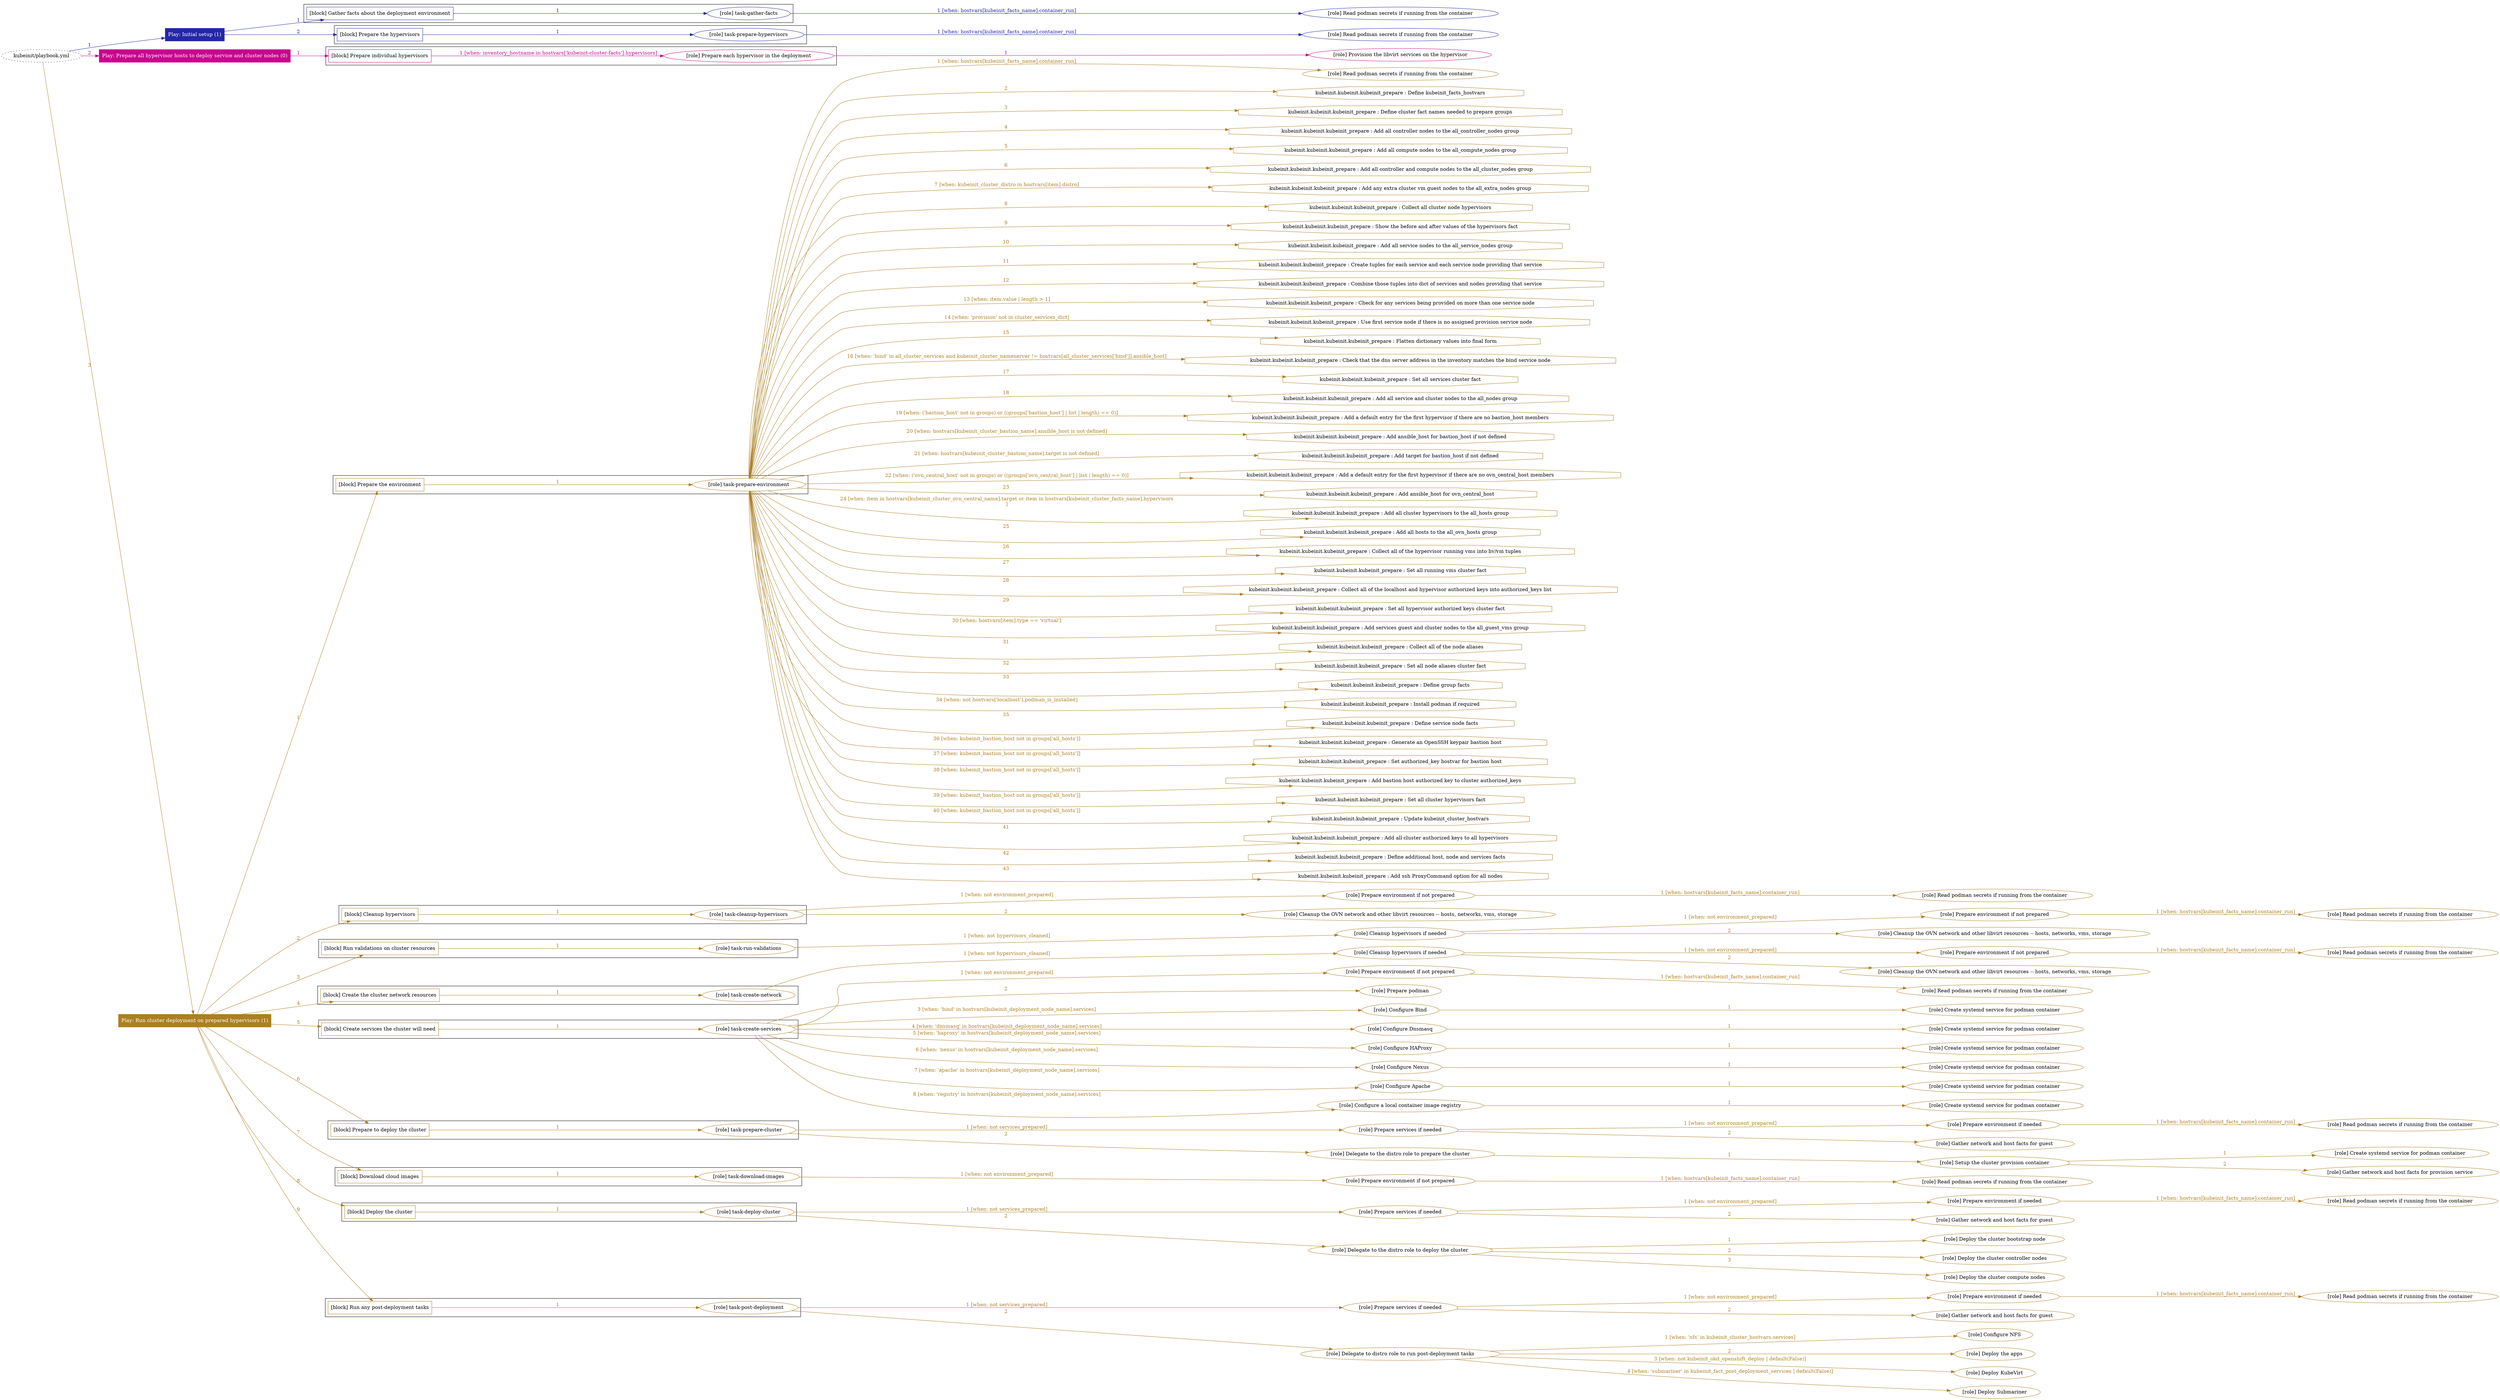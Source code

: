 digraph {
	graph [concentrate=true ordering=in rankdir=LR ratio=fill]
	edge [esep=5 sep=10]
	"kubeinit/playbook.yml" [id=root_node style=dotted]
	play_a789f0cf [label="Play: Initial setup (1)" color="#2427a8" fontcolor="#ffffff" id=play_a789f0cf shape=box style=filled tooltip=localhost]
	"kubeinit/playbook.yml" -> play_a789f0cf [label="1 " color="#2427a8" fontcolor="#2427a8" id=edge_31c4a090 labeltooltip="1 " tooltip="1 "]
	subgraph "Read podman secrets if running from the container" {
		role_a50d85f0 [label="[role] Read podman secrets if running from the container" color="#2427a8" id=role_a50d85f0 tooltip="Read podman secrets if running from the container"]
	}
	subgraph "task-gather-facts" {
		role_6983bcb2 [label="[role] task-gather-facts" color="#2427a8" id=role_6983bcb2 tooltip="task-gather-facts"]
		role_6983bcb2 -> role_a50d85f0 [label="1 [when: hostvars[kubeinit_facts_name].container_run]" color="#2427a8" fontcolor="#2427a8" id=edge_6875daca labeltooltip="1 [when: hostvars[kubeinit_facts_name].container_run]" tooltip="1 [when: hostvars[kubeinit_facts_name].container_run]"]
	}
	subgraph "Read podman secrets if running from the container" {
		role_8ab584bf [label="[role] Read podman secrets if running from the container" color="#2427a8" id=role_8ab584bf tooltip="Read podman secrets if running from the container"]
	}
	subgraph "task-prepare-hypervisors" {
		role_dac3a604 [label="[role] task-prepare-hypervisors" color="#2427a8" id=role_dac3a604 tooltip="task-prepare-hypervisors"]
		role_dac3a604 -> role_8ab584bf [label="1 [when: hostvars[kubeinit_facts_name].container_run]" color="#2427a8" fontcolor="#2427a8" id=edge_7e556f7b labeltooltip="1 [when: hostvars[kubeinit_facts_name].container_run]" tooltip="1 [when: hostvars[kubeinit_facts_name].container_run]"]
	}
	subgraph "Play: Initial setup (1)" {
		play_a789f0cf -> block_4103c20f [label=1 color="#2427a8" fontcolor="#2427a8" id=edge_c3a4602e labeltooltip=1 tooltip=1]
		subgraph cluster_block_4103c20f {
			block_4103c20f [label="[block] Gather facts about the deployment environment" color="#2427a8" id=block_4103c20f labeltooltip="Gather facts about the deployment environment" shape=box tooltip="Gather facts about the deployment environment"]
			block_4103c20f -> role_6983bcb2 [label="1 " color="#2427a8" fontcolor="#2427a8" id=edge_92c6303b labeltooltip="1 " tooltip="1 "]
		}
		play_a789f0cf -> block_57909134 [label=2 color="#2427a8" fontcolor="#2427a8" id=edge_590904ef labeltooltip=2 tooltip=2]
		subgraph cluster_block_57909134 {
			block_57909134 [label="[block] Prepare the hypervisors" color="#2427a8" id=block_57909134 labeltooltip="Prepare the hypervisors" shape=box tooltip="Prepare the hypervisors"]
			block_57909134 -> role_dac3a604 [label="1 " color="#2427a8" fontcolor="#2427a8" id=edge_07ed49af labeltooltip="1 " tooltip="1 "]
		}
	}
	play_eca557ca [label="Play: Prepare all hypervisor hosts to deploy service and cluster nodes (0)" color="#c8048d" fontcolor="#ffffff" id=play_eca557ca shape=box style=filled tooltip="Play: Prepare all hypervisor hosts to deploy service and cluster nodes (0)"]
	"kubeinit/playbook.yml" -> play_eca557ca [label="2 " color="#c8048d" fontcolor="#c8048d" id=edge_66f13c39 labeltooltip="2 " tooltip="2 "]
	subgraph "Provision the libvirt services on the hypervisor" {
		role_1ac06bd0 [label="[role] Provision the libvirt services on the hypervisor" color="#c8048d" id=role_1ac06bd0 tooltip="Provision the libvirt services on the hypervisor"]
	}
	subgraph "Prepare each hypervisor in the deployment" {
		role_37a8de9b [label="[role] Prepare each hypervisor in the deployment" color="#c8048d" id=role_37a8de9b tooltip="Prepare each hypervisor in the deployment"]
		role_37a8de9b -> role_1ac06bd0 [label="1 " color="#c8048d" fontcolor="#c8048d" id=edge_1cbe8932 labeltooltip="1 " tooltip="1 "]
	}
	subgraph "Play: Prepare all hypervisor hosts to deploy service and cluster nodes (0)" {
		play_eca557ca -> block_5d01a62b [label=1 color="#c8048d" fontcolor="#c8048d" id=edge_0519d780 labeltooltip=1 tooltip=1]
		subgraph cluster_block_5d01a62b {
			block_5d01a62b [label="[block] Prepare individual hypervisors" color="#c8048d" id=block_5d01a62b labeltooltip="Prepare individual hypervisors" shape=box tooltip="Prepare individual hypervisors"]
			block_5d01a62b -> role_37a8de9b [label="1 [when: inventory_hostname in hostvars['kubeinit-cluster-facts'].hypervisors]" color="#c8048d" fontcolor="#c8048d" id=edge_9d0cdcf4 labeltooltip="1 [when: inventory_hostname in hostvars['kubeinit-cluster-facts'].hypervisors]" tooltip="1 [when: inventory_hostname in hostvars['kubeinit-cluster-facts'].hypervisors]"]
		}
	}
	play_17085e4f [label="Play: Run cluster deployment on prepared hypervisors (1)" color="#ac7f20" fontcolor="#ffffff" id=play_17085e4f shape=box style=filled tooltip=localhost]
	"kubeinit/playbook.yml" -> play_17085e4f [label="3 " color="#ac7f20" fontcolor="#ac7f20" id=edge_ab3a4c8a labeltooltip="3 " tooltip="3 "]
	subgraph "Read podman secrets if running from the container" {
		role_6be4efef [label="[role] Read podman secrets if running from the container" color="#ac7f20" id=role_6be4efef tooltip="Read podman secrets if running from the container"]
	}
	subgraph "task-prepare-environment" {
		role_833e67c4 [label="[role] task-prepare-environment" color="#ac7f20" id=role_833e67c4 tooltip="task-prepare-environment"]
		role_833e67c4 -> role_6be4efef [label="1 [when: hostvars[kubeinit_facts_name].container_run]" color="#ac7f20" fontcolor="#ac7f20" id=edge_9b7048b4 labeltooltip="1 [when: hostvars[kubeinit_facts_name].container_run]" tooltip="1 [when: hostvars[kubeinit_facts_name].container_run]"]
		task_031f3bf5 [label="kubeinit.kubeinit.kubeinit_prepare : Define kubeinit_facts_hostvars" color="#ac7f20" id=task_031f3bf5 shape=octagon tooltip="kubeinit.kubeinit.kubeinit_prepare : Define kubeinit_facts_hostvars"]
		role_833e67c4 -> task_031f3bf5 [label="2 " color="#ac7f20" fontcolor="#ac7f20" id=edge_623d2799 labeltooltip="2 " tooltip="2 "]
		task_7e05b32d [label="kubeinit.kubeinit.kubeinit_prepare : Define cluster fact names needed to prepare groups" color="#ac7f20" id=task_7e05b32d shape=octagon tooltip="kubeinit.kubeinit.kubeinit_prepare : Define cluster fact names needed to prepare groups"]
		role_833e67c4 -> task_7e05b32d [label="3 " color="#ac7f20" fontcolor="#ac7f20" id=edge_fc3d44f8 labeltooltip="3 " tooltip="3 "]
		task_1f1b517c [label="kubeinit.kubeinit.kubeinit_prepare : Add all controller nodes to the all_controller_nodes group" color="#ac7f20" id=task_1f1b517c shape=octagon tooltip="kubeinit.kubeinit.kubeinit_prepare : Add all controller nodes to the all_controller_nodes group"]
		role_833e67c4 -> task_1f1b517c [label="4 " color="#ac7f20" fontcolor="#ac7f20" id=edge_2dde85b5 labeltooltip="4 " tooltip="4 "]
		task_1b240480 [label="kubeinit.kubeinit.kubeinit_prepare : Add all compute nodes to the all_compute_nodes group" color="#ac7f20" id=task_1b240480 shape=octagon tooltip="kubeinit.kubeinit.kubeinit_prepare : Add all compute nodes to the all_compute_nodes group"]
		role_833e67c4 -> task_1b240480 [label="5 " color="#ac7f20" fontcolor="#ac7f20" id=edge_a9dfe874 labeltooltip="5 " tooltip="5 "]
		task_bf152c0c [label="kubeinit.kubeinit.kubeinit_prepare : Add all controller and compute nodes to the all_cluster_nodes group" color="#ac7f20" id=task_bf152c0c shape=octagon tooltip="kubeinit.kubeinit.kubeinit_prepare : Add all controller and compute nodes to the all_cluster_nodes group"]
		role_833e67c4 -> task_bf152c0c [label="6 " color="#ac7f20" fontcolor="#ac7f20" id=edge_f443c606 labeltooltip="6 " tooltip="6 "]
		task_68609ebf [label="kubeinit.kubeinit.kubeinit_prepare : Add any extra cluster vm guest nodes to the all_extra_nodes group" color="#ac7f20" id=task_68609ebf shape=octagon tooltip="kubeinit.kubeinit.kubeinit_prepare : Add any extra cluster vm guest nodes to the all_extra_nodes group"]
		role_833e67c4 -> task_68609ebf [label="7 [when: kubeinit_cluster_distro in hostvars[item].distro]" color="#ac7f20" fontcolor="#ac7f20" id=edge_3aba7e6d labeltooltip="7 [when: kubeinit_cluster_distro in hostvars[item].distro]" tooltip="7 [when: kubeinit_cluster_distro in hostvars[item].distro]"]
		task_713e164d [label="kubeinit.kubeinit.kubeinit_prepare : Collect all cluster node hypervisors" color="#ac7f20" id=task_713e164d shape=octagon tooltip="kubeinit.kubeinit.kubeinit_prepare : Collect all cluster node hypervisors"]
		role_833e67c4 -> task_713e164d [label="8 " color="#ac7f20" fontcolor="#ac7f20" id=edge_c4999b76 labeltooltip="8 " tooltip="8 "]
		task_1ffee076 [label="kubeinit.kubeinit.kubeinit_prepare : Show the before and after values of the hypervisors fact" color="#ac7f20" id=task_1ffee076 shape=octagon tooltip="kubeinit.kubeinit.kubeinit_prepare : Show the before and after values of the hypervisors fact"]
		role_833e67c4 -> task_1ffee076 [label="9 " color="#ac7f20" fontcolor="#ac7f20" id=edge_563231b9 labeltooltip="9 " tooltip="9 "]
		task_8b9c424c [label="kubeinit.kubeinit.kubeinit_prepare : Add all service nodes to the all_service_nodes group" color="#ac7f20" id=task_8b9c424c shape=octagon tooltip="kubeinit.kubeinit.kubeinit_prepare : Add all service nodes to the all_service_nodes group"]
		role_833e67c4 -> task_8b9c424c [label="10 " color="#ac7f20" fontcolor="#ac7f20" id=edge_b44d8091 labeltooltip="10 " tooltip="10 "]
		task_4d405239 [label="kubeinit.kubeinit.kubeinit_prepare : Create tuples for each service and each service node providing that service" color="#ac7f20" id=task_4d405239 shape=octagon tooltip="kubeinit.kubeinit.kubeinit_prepare : Create tuples for each service and each service node providing that service"]
		role_833e67c4 -> task_4d405239 [label="11 " color="#ac7f20" fontcolor="#ac7f20" id=edge_352160e6 labeltooltip="11 " tooltip="11 "]
		task_98212805 [label="kubeinit.kubeinit.kubeinit_prepare : Combine those tuples into dict of services and nodes providing that service" color="#ac7f20" id=task_98212805 shape=octagon tooltip="kubeinit.kubeinit.kubeinit_prepare : Combine those tuples into dict of services and nodes providing that service"]
		role_833e67c4 -> task_98212805 [label="12 " color="#ac7f20" fontcolor="#ac7f20" id=edge_42358de3 labeltooltip="12 " tooltip="12 "]
		task_c98a3e10 [label="kubeinit.kubeinit.kubeinit_prepare : Check for any services being provided on more than one service node" color="#ac7f20" id=task_c98a3e10 shape=octagon tooltip="kubeinit.kubeinit.kubeinit_prepare : Check for any services being provided on more than one service node"]
		role_833e67c4 -> task_c98a3e10 [label="13 [when: item.value | length > 1]" color="#ac7f20" fontcolor="#ac7f20" id=edge_c8ed2271 labeltooltip="13 [when: item.value | length > 1]" tooltip="13 [when: item.value | length > 1]"]
		task_1010e54d [label="kubeinit.kubeinit.kubeinit_prepare : Use first service node if there is no assigned provision service node" color="#ac7f20" id=task_1010e54d shape=octagon tooltip="kubeinit.kubeinit.kubeinit_prepare : Use first service node if there is no assigned provision service node"]
		role_833e67c4 -> task_1010e54d [label="14 [when: 'provision' not in cluster_services_dict]" color="#ac7f20" fontcolor="#ac7f20" id=edge_a149d2ee labeltooltip="14 [when: 'provision' not in cluster_services_dict]" tooltip="14 [when: 'provision' not in cluster_services_dict]"]
		task_d36bf330 [label="kubeinit.kubeinit.kubeinit_prepare : Flatten dictionary values into final form" color="#ac7f20" id=task_d36bf330 shape=octagon tooltip="kubeinit.kubeinit.kubeinit_prepare : Flatten dictionary values into final form"]
		role_833e67c4 -> task_d36bf330 [label="15 " color="#ac7f20" fontcolor="#ac7f20" id=edge_ee6e712a labeltooltip="15 " tooltip="15 "]
		task_5520964b [label="kubeinit.kubeinit.kubeinit_prepare : Check that the dns server address in the inventory matches the bind service node" color="#ac7f20" id=task_5520964b shape=octagon tooltip="kubeinit.kubeinit.kubeinit_prepare : Check that the dns server address in the inventory matches the bind service node"]
		role_833e67c4 -> task_5520964b [label="16 [when: 'bind' in all_cluster_services and kubeinit_cluster_nameserver != hostvars[all_cluster_services['bind']].ansible_host]" color="#ac7f20" fontcolor="#ac7f20" id=edge_7b5df0a2 labeltooltip="16 [when: 'bind' in all_cluster_services and kubeinit_cluster_nameserver != hostvars[all_cluster_services['bind']].ansible_host]" tooltip="16 [when: 'bind' in all_cluster_services and kubeinit_cluster_nameserver != hostvars[all_cluster_services['bind']].ansible_host]"]
		task_1cdc3421 [label="kubeinit.kubeinit.kubeinit_prepare : Set all services cluster fact" color="#ac7f20" id=task_1cdc3421 shape=octagon tooltip="kubeinit.kubeinit.kubeinit_prepare : Set all services cluster fact"]
		role_833e67c4 -> task_1cdc3421 [label="17 " color="#ac7f20" fontcolor="#ac7f20" id=edge_f3061155 labeltooltip="17 " tooltip="17 "]
		task_b8a32ea8 [label="kubeinit.kubeinit.kubeinit_prepare : Add all service and cluster nodes to the all_nodes group" color="#ac7f20" id=task_b8a32ea8 shape=octagon tooltip="kubeinit.kubeinit.kubeinit_prepare : Add all service and cluster nodes to the all_nodes group"]
		role_833e67c4 -> task_b8a32ea8 [label="18 " color="#ac7f20" fontcolor="#ac7f20" id=edge_ce60446a labeltooltip="18 " tooltip="18 "]
		task_1f8466a8 [label="kubeinit.kubeinit.kubeinit_prepare : Add a default entry for the first hypervisor if there are no bastion_host members" color="#ac7f20" id=task_1f8466a8 shape=octagon tooltip="kubeinit.kubeinit.kubeinit_prepare : Add a default entry for the first hypervisor if there are no bastion_host members"]
		role_833e67c4 -> task_1f8466a8 [label="19 [when: ('bastion_host' not in groups) or ((groups['bastion_host'] | list | length) == 0)]" color="#ac7f20" fontcolor="#ac7f20" id=edge_b1754faa labeltooltip="19 [when: ('bastion_host' not in groups) or ((groups['bastion_host'] | list | length) == 0)]" tooltip="19 [when: ('bastion_host' not in groups) or ((groups['bastion_host'] | list | length) == 0)]"]
		task_d494f339 [label="kubeinit.kubeinit.kubeinit_prepare : Add ansible_host for bastion_host if not defined" color="#ac7f20" id=task_d494f339 shape=octagon tooltip="kubeinit.kubeinit.kubeinit_prepare : Add ansible_host for bastion_host if not defined"]
		role_833e67c4 -> task_d494f339 [label="20 [when: hostvars[kubeinit_cluster_bastion_name].ansible_host is not defined]" color="#ac7f20" fontcolor="#ac7f20" id=edge_bd6adf90 labeltooltip="20 [when: hostvars[kubeinit_cluster_bastion_name].ansible_host is not defined]" tooltip="20 [when: hostvars[kubeinit_cluster_bastion_name].ansible_host is not defined]"]
		task_8a26ea6d [label="kubeinit.kubeinit.kubeinit_prepare : Add target for bastion_host if not defined" color="#ac7f20" id=task_8a26ea6d shape=octagon tooltip="kubeinit.kubeinit.kubeinit_prepare : Add target for bastion_host if not defined"]
		role_833e67c4 -> task_8a26ea6d [label="21 [when: hostvars[kubeinit_cluster_bastion_name].target is not defined]" color="#ac7f20" fontcolor="#ac7f20" id=edge_d9dad0c5 labeltooltip="21 [when: hostvars[kubeinit_cluster_bastion_name].target is not defined]" tooltip="21 [when: hostvars[kubeinit_cluster_bastion_name].target is not defined]"]
		task_42e18102 [label="kubeinit.kubeinit.kubeinit_prepare : Add a default entry for the first hypervisor if there are no ovn_central_host members" color="#ac7f20" id=task_42e18102 shape=octagon tooltip="kubeinit.kubeinit.kubeinit_prepare : Add a default entry for the first hypervisor if there are no ovn_central_host members"]
		role_833e67c4 -> task_42e18102 [label="22 [when: ('ovn_central_host' not in groups) or ((groups['ovn_central_host'] | list | length) == 0)]" color="#ac7f20" fontcolor="#ac7f20" id=edge_cb66f5ac labeltooltip="22 [when: ('ovn_central_host' not in groups) or ((groups['ovn_central_host'] | list | length) == 0)]" tooltip="22 [when: ('ovn_central_host' not in groups) or ((groups['ovn_central_host'] | list | length) == 0)]"]
		task_f4bc1917 [label="kubeinit.kubeinit.kubeinit_prepare : Add ansible_host for ovn_central_host" color="#ac7f20" id=task_f4bc1917 shape=octagon tooltip="kubeinit.kubeinit.kubeinit_prepare : Add ansible_host for ovn_central_host"]
		role_833e67c4 -> task_f4bc1917 [label="23 " color="#ac7f20" fontcolor="#ac7f20" id=edge_b45f2d0b labeltooltip="23 " tooltip="23 "]
		task_6c46ace5 [label="kubeinit.kubeinit.kubeinit_prepare : Add all cluster hypervisors to the all_hosts group" color="#ac7f20" id=task_6c46ace5 shape=octagon tooltip="kubeinit.kubeinit.kubeinit_prepare : Add all cluster hypervisors to the all_hosts group"]
		role_833e67c4 -> task_6c46ace5 [label="24 [when: item in hostvars[kubeinit_cluster_ovn_central_name].target or item in hostvars[kubeinit_cluster_facts_name].hypervisors
]" color="#ac7f20" fontcolor="#ac7f20" id=edge_e2c72980 labeltooltip="24 [when: item in hostvars[kubeinit_cluster_ovn_central_name].target or item in hostvars[kubeinit_cluster_facts_name].hypervisors
]" tooltip="24 [when: item in hostvars[kubeinit_cluster_ovn_central_name].target or item in hostvars[kubeinit_cluster_facts_name].hypervisors
]"]
		task_b8b0f540 [label="kubeinit.kubeinit.kubeinit_prepare : Add all hosts to the all_ovn_hosts group" color="#ac7f20" id=task_b8b0f540 shape=octagon tooltip="kubeinit.kubeinit.kubeinit_prepare : Add all hosts to the all_ovn_hosts group"]
		role_833e67c4 -> task_b8b0f540 [label="25 " color="#ac7f20" fontcolor="#ac7f20" id=edge_a24df721 labeltooltip="25 " tooltip="25 "]
		task_f5d25017 [label="kubeinit.kubeinit.kubeinit_prepare : Collect all of the hypervisor running vms into hv/vm tuples" color="#ac7f20" id=task_f5d25017 shape=octagon tooltip="kubeinit.kubeinit.kubeinit_prepare : Collect all of the hypervisor running vms into hv/vm tuples"]
		role_833e67c4 -> task_f5d25017 [label="26 " color="#ac7f20" fontcolor="#ac7f20" id=edge_2007144a labeltooltip="26 " tooltip="26 "]
		task_dc29ebd6 [label="kubeinit.kubeinit.kubeinit_prepare : Set all running vms cluster fact" color="#ac7f20" id=task_dc29ebd6 shape=octagon tooltip="kubeinit.kubeinit.kubeinit_prepare : Set all running vms cluster fact"]
		role_833e67c4 -> task_dc29ebd6 [label="27 " color="#ac7f20" fontcolor="#ac7f20" id=edge_71799b0f labeltooltip="27 " tooltip="27 "]
		task_3d4ada58 [label="kubeinit.kubeinit.kubeinit_prepare : Collect all of the localhost and hypervisor authorized keys into authorized_keys list" color="#ac7f20" id=task_3d4ada58 shape=octagon tooltip="kubeinit.kubeinit.kubeinit_prepare : Collect all of the localhost and hypervisor authorized keys into authorized_keys list"]
		role_833e67c4 -> task_3d4ada58 [label="28 " color="#ac7f20" fontcolor="#ac7f20" id=edge_dbc44970 labeltooltip="28 " tooltip="28 "]
		task_a42cc1af [label="kubeinit.kubeinit.kubeinit_prepare : Set all hypervisor authorized keys cluster fact" color="#ac7f20" id=task_a42cc1af shape=octagon tooltip="kubeinit.kubeinit.kubeinit_prepare : Set all hypervisor authorized keys cluster fact"]
		role_833e67c4 -> task_a42cc1af [label="29 " color="#ac7f20" fontcolor="#ac7f20" id=edge_210303d5 labeltooltip="29 " tooltip="29 "]
		task_697a255e [label="kubeinit.kubeinit.kubeinit_prepare : Add services guest and cluster nodes to the all_guest_vms group" color="#ac7f20" id=task_697a255e shape=octagon tooltip="kubeinit.kubeinit.kubeinit_prepare : Add services guest and cluster nodes to the all_guest_vms group"]
		role_833e67c4 -> task_697a255e [label="30 [when: hostvars[item].type == 'virtual']" color="#ac7f20" fontcolor="#ac7f20" id=edge_8baf9a53 labeltooltip="30 [when: hostvars[item].type == 'virtual']" tooltip="30 [when: hostvars[item].type == 'virtual']"]
		task_483dd55c [label="kubeinit.kubeinit.kubeinit_prepare : Collect all of the node aliases" color="#ac7f20" id=task_483dd55c shape=octagon tooltip="kubeinit.kubeinit.kubeinit_prepare : Collect all of the node aliases"]
		role_833e67c4 -> task_483dd55c [label="31 " color="#ac7f20" fontcolor="#ac7f20" id=edge_a375f71f labeltooltip="31 " tooltip="31 "]
		task_d25a0d8d [label="kubeinit.kubeinit.kubeinit_prepare : Set all node aliases cluster fact" color="#ac7f20" id=task_d25a0d8d shape=octagon tooltip="kubeinit.kubeinit.kubeinit_prepare : Set all node aliases cluster fact"]
		role_833e67c4 -> task_d25a0d8d [label="32 " color="#ac7f20" fontcolor="#ac7f20" id=edge_8decb414 labeltooltip="32 " tooltip="32 "]
		task_e5706efa [label="kubeinit.kubeinit.kubeinit_prepare : Define group facts" color="#ac7f20" id=task_e5706efa shape=octagon tooltip="kubeinit.kubeinit.kubeinit_prepare : Define group facts"]
		role_833e67c4 -> task_e5706efa [label="33 " color="#ac7f20" fontcolor="#ac7f20" id=edge_e5aeca90 labeltooltip="33 " tooltip="33 "]
		task_91c63438 [label="kubeinit.kubeinit.kubeinit_prepare : Install podman if required" color="#ac7f20" id=task_91c63438 shape=octagon tooltip="kubeinit.kubeinit.kubeinit_prepare : Install podman if required"]
		role_833e67c4 -> task_91c63438 [label="34 [when: not hostvars['localhost'].podman_is_installed]" color="#ac7f20" fontcolor="#ac7f20" id=edge_d5cd2982 labeltooltip="34 [when: not hostvars['localhost'].podman_is_installed]" tooltip="34 [when: not hostvars['localhost'].podman_is_installed]"]
		task_932d199a [label="kubeinit.kubeinit.kubeinit_prepare : Define service node facts" color="#ac7f20" id=task_932d199a shape=octagon tooltip="kubeinit.kubeinit.kubeinit_prepare : Define service node facts"]
		role_833e67c4 -> task_932d199a [label="35 " color="#ac7f20" fontcolor="#ac7f20" id=edge_eca94c66 labeltooltip="35 " tooltip="35 "]
		task_dd05f56d [label="kubeinit.kubeinit.kubeinit_prepare : Generate an OpenSSH keypair bastion host" color="#ac7f20" id=task_dd05f56d shape=octagon tooltip="kubeinit.kubeinit.kubeinit_prepare : Generate an OpenSSH keypair bastion host"]
		role_833e67c4 -> task_dd05f56d [label="36 [when: kubeinit_bastion_host not in groups['all_hosts']]" color="#ac7f20" fontcolor="#ac7f20" id=edge_5d98f439 labeltooltip="36 [when: kubeinit_bastion_host not in groups['all_hosts']]" tooltip="36 [when: kubeinit_bastion_host not in groups['all_hosts']]"]
		task_ed441790 [label="kubeinit.kubeinit.kubeinit_prepare : Set authorized_key hostvar for bastion host" color="#ac7f20" id=task_ed441790 shape=octagon tooltip="kubeinit.kubeinit.kubeinit_prepare : Set authorized_key hostvar for bastion host"]
		role_833e67c4 -> task_ed441790 [label="37 [when: kubeinit_bastion_host not in groups['all_hosts']]" color="#ac7f20" fontcolor="#ac7f20" id=edge_61444447 labeltooltip="37 [when: kubeinit_bastion_host not in groups['all_hosts']]" tooltip="37 [when: kubeinit_bastion_host not in groups['all_hosts']]"]
		task_d8ed89a5 [label="kubeinit.kubeinit.kubeinit_prepare : Add bastion host authorized key to cluster authorized_keys" color="#ac7f20" id=task_d8ed89a5 shape=octagon tooltip="kubeinit.kubeinit.kubeinit_prepare : Add bastion host authorized key to cluster authorized_keys"]
		role_833e67c4 -> task_d8ed89a5 [label="38 [when: kubeinit_bastion_host not in groups['all_hosts']]" color="#ac7f20" fontcolor="#ac7f20" id=edge_78746f4c labeltooltip="38 [when: kubeinit_bastion_host not in groups['all_hosts']]" tooltip="38 [when: kubeinit_bastion_host not in groups['all_hosts']]"]
		task_469d1656 [label="kubeinit.kubeinit.kubeinit_prepare : Set all cluster hypervisors fact" color="#ac7f20" id=task_469d1656 shape=octagon tooltip="kubeinit.kubeinit.kubeinit_prepare : Set all cluster hypervisors fact"]
		role_833e67c4 -> task_469d1656 [label="39 [when: kubeinit_bastion_host not in groups['all_hosts']]" color="#ac7f20" fontcolor="#ac7f20" id=edge_fb637b72 labeltooltip="39 [when: kubeinit_bastion_host not in groups['all_hosts']]" tooltip="39 [when: kubeinit_bastion_host not in groups['all_hosts']]"]
		task_2a28b4e7 [label="kubeinit.kubeinit.kubeinit_prepare : Update kubeinit_cluster_hostvars" color="#ac7f20" id=task_2a28b4e7 shape=octagon tooltip="kubeinit.kubeinit.kubeinit_prepare : Update kubeinit_cluster_hostvars"]
		role_833e67c4 -> task_2a28b4e7 [label="40 [when: kubeinit_bastion_host not in groups['all_hosts']]" color="#ac7f20" fontcolor="#ac7f20" id=edge_6eb2edff labeltooltip="40 [when: kubeinit_bastion_host not in groups['all_hosts']]" tooltip="40 [when: kubeinit_bastion_host not in groups['all_hosts']]"]
		task_20dd1c10 [label="kubeinit.kubeinit.kubeinit_prepare : Add all cluster authorized keys to all hypervisors" color="#ac7f20" id=task_20dd1c10 shape=octagon tooltip="kubeinit.kubeinit.kubeinit_prepare : Add all cluster authorized keys to all hypervisors"]
		role_833e67c4 -> task_20dd1c10 [label="41 " color="#ac7f20" fontcolor="#ac7f20" id=edge_f2598bff labeltooltip="41 " tooltip="41 "]
		task_f1958ff2 [label="kubeinit.kubeinit.kubeinit_prepare : Define additional host, node and services facts" color="#ac7f20" id=task_f1958ff2 shape=octagon tooltip="kubeinit.kubeinit.kubeinit_prepare : Define additional host, node and services facts"]
		role_833e67c4 -> task_f1958ff2 [label="42 " color="#ac7f20" fontcolor="#ac7f20" id=edge_1bd4d0b9 labeltooltip="42 " tooltip="42 "]
		task_e0e05d49 [label="kubeinit.kubeinit.kubeinit_prepare : Add ssh ProxyCommand option for all nodes" color="#ac7f20" id=task_e0e05d49 shape=octagon tooltip="kubeinit.kubeinit.kubeinit_prepare : Add ssh ProxyCommand option for all nodes"]
		role_833e67c4 -> task_e0e05d49 [label="43 " color="#ac7f20" fontcolor="#ac7f20" id=edge_e308b0e7 labeltooltip="43 " tooltip="43 "]
	}
	subgraph "Read podman secrets if running from the container" {
		role_e5c6dec3 [label="[role] Read podman secrets if running from the container" color="#ac7f20" id=role_e5c6dec3 tooltip="Read podman secrets if running from the container"]
	}
	subgraph "Prepare environment if not prepared" {
		role_5bca4b93 [label="[role] Prepare environment if not prepared" color="#ac7f20" id=role_5bca4b93 tooltip="Prepare environment if not prepared"]
		role_5bca4b93 -> role_e5c6dec3 [label="1 [when: hostvars[kubeinit_facts_name].container_run]" color="#ac7f20" fontcolor="#ac7f20" id=edge_d1c63df1 labeltooltip="1 [when: hostvars[kubeinit_facts_name].container_run]" tooltip="1 [when: hostvars[kubeinit_facts_name].container_run]"]
	}
	subgraph "Cleanup the OVN network and other libvirt resources -- hosts, networks, vms, storage" {
		role_f8e06ba0 [label="[role] Cleanup the OVN network and other libvirt resources -- hosts, networks, vms, storage" color="#ac7f20" id=role_f8e06ba0 tooltip="Cleanup the OVN network and other libvirt resources -- hosts, networks, vms, storage"]
	}
	subgraph "task-cleanup-hypervisors" {
		role_2df70bb5 [label="[role] task-cleanup-hypervisors" color="#ac7f20" id=role_2df70bb5 tooltip="task-cleanup-hypervisors"]
		role_2df70bb5 -> role_5bca4b93 [label="1 [when: not environment_prepared]" color="#ac7f20" fontcolor="#ac7f20" id=edge_a0ee576b labeltooltip="1 [when: not environment_prepared]" tooltip="1 [when: not environment_prepared]"]
		role_2df70bb5 -> role_f8e06ba0 [label="2 " color="#ac7f20" fontcolor="#ac7f20" id=edge_1dacf5d1 labeltooltip="2 " tooltip="2 "]
	}
	subgraph "Read podman secrets if running from the container" {
		role_6d708eb0 [label="[role] Read podman secrets if running from the container" color="#ac7f20" id=role_6d708eb0 tooltip="Read podman secrets if running from the container"]
	}
	subgraph "Prepare environment if not prepared" {
		role_2a28fc47 [label="[role] Prepare environment if not prepared" color="#ac7f20" id=role_2a28fc47 tooltip="Prepare environment if not prepared"]
		role_2a28fc47 -> role_6d708eb0 [label="1 [when: hostvars[kubeinit_facts_name].container_run]" color="#ac7f20" fontcolor="#ac7f20" id=edge_fdfac564 labeltooltip="1 [when: hostvars[kubeinit_facts_name].container_run]" tooltip="1 [when: hostvars[kubeinit_facts_name].container_run]"]
	}
	subgraph "Cleanup the OVN network and other libvirt resources -- hosts, networks, vms, storage" {
		role_05a62815 [label="[role] Cleanup the OVN network and other libvirt resources -- hosts, networks, vms, storage" color="#ac7f20" id=role_05a62815 tooltip="Cleanup the OVN network and other libvirt resources -- hosts, networks, vms, storage"]
	}
	subgraph "Cleanup hypervisors if needed" {
		role_d5ede878 [label="[role] Cleanup hypervisors if needed" color="#ac7f20" id=role_d5ede878 tooltip="Cleanup hypervisors if needed"]
		role_d5ede878 -> role_2a28fc47 [label="1 [when: not environment_prepared]" color="#ac7f20" fontcolor="#ac7f20" id=edge_60e02877 labeltooltip="1 [when: not environment_prepared]" tooltip="1 [when: not environment_prepared]"]
		role_d5ede878 -> role_05a62815 [label="2 " color="#ac7f20" fontcolor="#ac7f20" id=edge_63ec44e0 labeltooltip="2 " tooltip="2 "]
	}
	subgraph "task-run-validations" {
		role_f7161f02 [label="[role] task-run-validations" color="#ac7f20" id=role_f7161f02 tooltip="task-run-validations"]
		role_f7161f02 -> role_d5ede878 [label="1 [when: not hypervisors_cleaned]" color="#ac7f20" fontcolor="#ac7f20" id=edge_fe4bfec9 labeltooltip="1 [when: not hypervisors_cleaned]" tooltip="1 [when: not hypervisors_cleaned]"]
	}
	subgraph "Read podman secrets if running from the container" {
		role_de6b0ffa [label="[role] Read podman secrets if running from the container" color="#ac7f20" id=role_de6b0ffa tooltip="Read podman secrets if running from the container"]
	}
	subgraph "Prepare environment if not prepared" {
		role_d79a3a6b [label="[role] Prepare environment if not prepared" color="#ac7f20" id=role_d79a3a6b tooltip="Prepare environment if not prepared"]
		role_d79a3a6b -> role_de6b0ffa [label="1 [when: hostvars[kubeinit_facts_name].container_run]" color="#ac7f20" fontcolor="#ac7f20" id=edge_b0e673b7 labeltooltip="1 [when: hostvars[kubeinit_facts_name].container_run]" tooltip="1 [when: hostvars[kubeinit_facts_name].container_run]"]
	}
	subgraph "Cleanup the OVN network and other libvirt resources -- hosts, networks, vms, storage" {
		role_04974a02 [label="[role] Cleanup the OVN network and other libvirt resources -- hosts, networks, vms, storage" color="#ac7f20" id=role_04974a02 tooltip="Cleanup the OVN network and other libvirt resources -- hosts, networks, vms, storage"]
	}
	subgraph "Cleanup hypervisors if needed" {
		role_8a6472cb [label="[role] Cleanup hypervisors if needed" color="#ac7f20" id=role_8a6472cb tooltip="Cleanup hypervisors if needed"]
		role_8a6472cb -> role_d79a3a6b [label="1 [when: not environment_prepared]" color="#ac7f20" fontcolor="#ac7f20" id=edge_492e045c labeltooltip="1 [when: not environment_prepared]" tooltip="1 [when: not environment_prepared]"]
		role_8a6472cb -> role_04974a02 [label="2 " color="#ac7f20" fontcolor="#ac7f20" id=edge_1322c536 labeltooltip="2 " tooltip="2 "]
	}
	subgraph "task-create-network" {
		role_8fcb4c10 [label="[role] task-create-network" color="#ac7f20" id=role_8fcb4c10 tooltip="task-create-network"]
		role_8fcb4c10 -> role_8a6472cb [label="1 [when: not hypervisors_cleaned]" color="#ac7f20" fontcolor="#ac7f20" id=edge_20e1e72f labeltooltip="1 [when: not hypervisors_cleaned]" tooltip="1 [when: not hypervisors_cleaned]"]
	}
	subgraph "Read podman secrets if running from the container" {
		role_4b709464 [label="[role] Read podman secrets if running from the container" color="#ac7f20" id=role_4b709464 tooltip="Read podman secrets if running from the container"]
	}
	subgraph "Prepare environment if not prepared" {
		role_37787928 [label="[role] Prepare environment if not prepared" color="#ac7f20" id=role_37787928 tooltip="Prepare environment if not prepared"]
		role_37787928 -> role_4b709464 [label="1 [when: hostvars[kubeinit_facts_name].container_run]" color="#ac7f20" fontcolor="#ac7f20" id=edge_2c4194ad labeltooltip="1 [when: hostvars[kubeinit_facts_name].container_run]" tooltip="1 [when: hostvars[kubeinit_facts_name].container_run]"]
	}
	subgraph "Prepare podman" {
		role_4afdd2c2 [label="[role] Prepare podman" color="#ac7f20" id=role_4afdd2c2 tooltip="Prepare podman"]
	}
	subgraph "Create systemd service for podman container" {
		role_ca178e17 [label="[role] Create systemd service for podman container" color="#ac7f20" id=role_ca178e17 tooltip="Create systemd service for podman container"]
	}
	subgraph "Configure Bind" {
		role_4a4d56fd [label="[role] Configure Bind" color="#ac7f20" id=role_4a4d56fd tooltip="Configure Bind"]
		role_4a4d56fd -> role_ca178e17 [label="1 " color="#ac7f20" fontcolor="#ac7f20" id=edge_1e52576b labeltooltip="1 " tooltip="1 "]
	}
	subgraph "Create systemd service for podman container" {
		role_367bc33a [label="[role] Create systemd service for podman container" color="#ac7f20" id=role_367bc33a tooltip="Create systemd service for podman container"]
	}
	subgraph "Configure Dnsmasq" {
		role_b36781c3 [label="[role] Configure Dnsmasq" color="#ac7f20" id=role_b36781c3 tooltip="Configure Dnsmasq"]
		role_b36781c3 -> role_367bc33a [label="1 " color="#ac7f20" fontcolor="#ac7f20" id=edge_7c7db7fb labeltooltip="1 " tooltip="1 "]
	}
	subgraph "Create systemd service for podman container" {
		role_c24ed75d [label="[role] Create systemd service for podman container" color="#ac7f20" id=role_c24ed75d tooltip="Create systemd service for podman container"]
	}
	subgraph "Configure HAProxy" {
		role_84d86840 [label="[role] Configure HAProxy" color="#ac7f20" id=role_84d86840 tooltip="Configure HAProxy"]
		role_84d86840 -> role_c24ed75d [label="1 " color="#ac7f20" fontcolor="#ac7f20" id=edge_98d7a41c labeltooltip="1 " tooltip="1 "]
	}
	subgraph "Create systemd service for podman container" {
		role_2badc340 [label="[role] Create systemd service for podman container" color="#ac7f20" id=role_2badc340 tooltip="Create systemd service for podman container"]
	}
	subgraph "Configure Nexus" {
		role_274f6699 [label="[role] Configure Nexus" color="#ac7f20" id=role_274f6699 tooltip="Configure Nexus"]
		role_274f6699 -> role_2badc340 [label="1 " color="#ac7f20" fontcolor="#ac7f20" id=edge_82034057 labeltooltip="1 " tooltip="1 "]
	}
	subgraph "Create systemd service for podman container" {
		role_31e81a7c [label="[role] Create systemd service for podman container" color="#ac7f20" id=role_31e81a7c tooltip="Create systemd service for podman container"]
	}
	subgraph "Configure Apache" {
		role_7a4f3fe8 [label="[role] Configure Apache" color="#ac7f20" id=role_7a4f3fe8 tooltip="Configure Apache"]
		role_7a4f3fe8 -> role_31e81a7c [label="1 " color="#ac7f20" fontcolor="#ac7f20" id=edge_204126b8 labeltooltip="1 " tooltip="1 "]
	}
	subgraph "Create systemd service for podman container" {
		role_2b373058 [label="[role] Create systemd service for podman container" color="#ac7f20" id=role_2b373058 tooltip="Create systemd service for podman container"]
	}
	subgraph "Configure a local container image registry" {
		role_ce55aac5 [label="[role] Configure a local container image registry" color="#ac7f20" id=role_ce55aac5 tooltip="Configure a local container image registry"]
		role_ce55aac5 -> role_2b373058 [label="1 " color="#ac7f20" fontcolor="#ac7f20" id=edge_e4cb7933 labeltooltip="1 " tooltip="1 "]
	}
	subgraph "task-create-services" {
		role_0986bfd0 [label="[role] task-create-services" color="#ac7f20" id=role_0986bfd0 tooltip="task-create-services"]
		role_0986bfd0 -> role_37787928 [label="1 [when: not environment_prepared]" color="#ac7f20" fontcolor="#ac7f20" id=edge_9343530a labeltooltip="1 [when: not environment_prepared]" tooltip="1 [when: not environment_prepared]"]
		role_0986bfd0 -> role_4afdd2c2 [label="2 " color="#ac7f20" fontcolor="#ac7f20" id=edge_ebe4a887 labeltooltip="2 " tooltip="2 "]
		role_0986bfd0 -> role_4a4d56fd [label="3 [when: 'bind' in hostvars[kubeinit_deployment_node_name].services]" color="#ac7f20" fontcolor="#ac7f20" id=edge_f77dd3f7 labeltooltip="3 [when: 'bind' in hostvars[kubeinit_deployment_node_name].services]" tooltip="3 [when: 'bind' in hostvars[kubeinit_deployment_node_name].services]"]
		role_0986bfd0 -> role_b36781c3 [label="4 [when: 'dnsmasq' in hostvars[kubeinit_deployment_node_name].services]" color="#ac7f20" fontcolor="#ac7f20" id=edge_05cb6e06 labeltooltip="4 [when: 'dnsmasq' in hostvars[kubeinit_deployment_node_name].services]" tooltip="4 [when: 'dnsmasq' in hostvars[kubeinit_deployment_node_name].services]"]
		role_0986bfd0 -> role_84d86840 [label="5 [when: 'haproxy' in hostvars[kubeinit_deployment_node_name].services]" color="#ac7f20" fontcolor="#ac7f20" id=edge_1e856289 labeltooltip="5 [when: 'haproxy' in hostvars[kubeinit_deployment_node_name].services]" tooltip="5 [when: 'haproxy' in hostvars[kubeinit_deployment_node_name].services]"]
		role_0986bfd0 -> role_274f6699 [label="6 [when: 'nexus' in hostvars[kubeinit_deployment_node_name].services]" color="#ac7f20" fontcolor="#ac7f20" id=edge_bf0d2623 labeltooltip="6 [when: 'nexus' in hostvars[kubeinit_deployment_node_name].services]" tooltip="6 [when: 'nexus' in hostvars[kubeinit_deployment_node_name].services]"]
		role_0986bfd0 -> role_7a4f3fe8 [label="7 [when: 'apache' in hostvars[kubeinit_deployment_node_name].services]" color="#ac7f20" fontcolor="#ac7f20" id=edge_5b901dda labeltooltip="7 [when: 'apache' in hostvars[kubeinit_deployment_node_name].services]" tooltip="7 [when: 'apache' in hostvars[kubeinit_deployment_node_name].services]"]
		role_0986bfd0 -> role_ce55aac5 [label="8 [when: 'registry' in hostvars[kubeinit_deployment_node_name].services]" color="#ac7f20" fontcolor="#ac7f20" id=edge_ec00e89c labeltooltip="8 [when: 'registry' in hostvars[kubeinit_deployment_node_name].services]" tooltip="8 [when: 'registry' in hostvars[kubeinit_deployment_node_name].services]"]
	}
	subgraph "Read podman secrets if running from the container" {
		role_53b22dd5 [label="[role] Read podman secrets if running from the container" color="#ac7f20" id=role_53b22dd5 tooltip="Read podman secrets if running from the container"]
	}
	subgraph "Prepare environment if needed" {
		role_7523e542 [label="[role] Prepare environment if needed" color="#ac7f20" id=role_7523e542 tooltip="Prepare environment if needed"]
		role_7523e542 -> role_53b22dd5 [label="1 [when: hostvars[kubeinit_facts_name].container_run]" color="#ac7f20" fontcolor="#ac7f20" id=edge_e7f0d683 labeltooltip="1 [when: hostvars[kubeinit_facts_name].container_run]" tooltip="1 [when: hostvars[kubeinit_facts_name].container_run]"]
	}
	subgraph "Gather network and host facts for guest" {
		role_5aac987d [label="[role] Gather network and host facts for guest" color="#ac7f20" id=role_5aac987d tooltip="Gather network and host facts for guest"]
	}
	subgraph "Prepare services if needed" {
		role_f50b1955 [label="[role] Prepare services if needed" color="#ac7f20" id=role_f50b1955 tooltip="Prepare services if needed"]
		role_f50b1955 -> role_7523e542 [label="1 [when: not environment_prepared]" color="#ac7f20" fontcolor="#ac7f20" id=edge_c8fd7bb0 labeltooltip="1 [when: not environment_prepared]" tooltip="1 [when: not environment_prepared]"]
		role_f50b1955 -> role_5aac987d [label="2 " color="#ac7f20" fontcolor="#ac7f20" id=edge_16bba2f7 labeltooltip="2 " tooltip="2 "]
	}
	subgraph "Create systemd service for podman container" {
		role_62754761 [label="[role] Create systemd service for podman container" color="#ac7f20" id=role_62754761 tooltip="Create systemd service for podman container"]
	}
	subgraph "Gather network and host facts for provision service" {
		role_1e3e0313 [label="[role] Gather network and host facts for provision service" color="#ac7f20" id=role_1e3e0313 tooltip="Gather network and host facts for provision service"]
	}
	subgraph "Setup the cluster provision container" {
		role_865cfa94 [label="[role] Setup the cluster provision container" color="#ac7f20" id=role_865cfa94 tooltip="Setup the cluster provision container"]
		role_865cfa94 -> role_62754761 [label="1 " color="#ac7f20" fontcolor="#ac7f20" id=edge_4ae54567 labeltooltip="1 " tooltip="1 "]
		role_865cfa94 -> role_1e3e0313 [label="2 " color="#ac7f20" fontcolor="#ac7f20" id=edge_520e1eab labeltooltip="2 " tooltip="2 "]
	}
	subgraph "Delegate to the distro role to prepare the cluster" {
		role_f9e75deb [label="[role] Delegate to the distro role to prepare the cluster" color="#ac7f20" id=role_f9e75deb tooltip="Delegate to the distro role to prepare the cluster"]
		role_f9e75deb -> role_865cfa94 [label="1 " color="#ac7f20" fontcolor="#ac7f20" id=edge_d8648f80 labeltooltip="1 " tooltip="1 "]
	}
	subgraph "task-prepare-cluster" {
		role_539f5f9e [label="[role] task-prepare-cluster" color="#ac7f20" id=role_539f5f9e tooltip="task-prepare-cluster"]
		role_539f5f9e -> role_f50b1955 [label="1 [when: not services_prepared]" color="#ac7f20" fontcolor="#ac7f20" id=edge_6a5eac36 labeltooltip="1 [when: not services_prepared]" tooltip="1 [when: not services_prepared]"]
		role_539f5f9e -> role_f9e75deb [label="2 " color="#ac7f20" fontcolor="#ac7f20" id=edge_8e80d5a3 labeltooltip="2 " tooltip="2 "]
	}
	subgraph "Read podman secrets if running from the container" {
		role_e54c9c85 [label="[role] Read podman secrets if running from the container" color="#ac7f20" id=role_e54c9c85 tooltip="Read podman secrets if running from the container"]
	}
	subgraph "Prepare environment if not prepared" {
		role_6ceff192 [label="[role] Prepare environment if not prepared" color="#ac7f20" id=role_6ceff192 tooltip="Prepare environment if not prepared"]
		role_6ceff192 -> role_e54c9c85 [label="1 [when: hostvars[kubeinit_facts_name].container_run]" color="#ac7f20" fontcolor="#ac7f20" id=edge_106320a8 labeltooltip="1 [when: hostvars[kubeinit_facts_name].container_run]" tooltip="1 [when: hostvars[kubeinit_facts_name].container_run]"]
	}
	subgraph "task-download-images" {
		role_e171ac9e [label="[role] task-download-images" color="#ac7f20" id=role_e171ac9e tooltip="task-download-images"]
		role_e171ac9e -> role_6ceff192 [label="1 [when: not environment_prepared]" color="#ac7f20" fontcolor="#ac7f20" id=edge_7118c324 labeltooltip="1 [when: not environment_prepared]" tooltip="1 [when: not environment_prepared]"]
	}
	subgraph "Read podman secrets if running from the container" {
		role_dd8297d8 [label="[role] Read podman secrets if running from the container" color="#ac7f20" id=role_dd8297d8 tooltip="Read podman secrets if running from the container"]
	}
	subgraph "Prepare environment if needed" {
		role_3d69e9ac [label="[role] Prepare environment if needed" color="#ac7f20" id=role_3d69e9ac tooltip="Prepare environment if needed"]
		role_3d69e9ac -> role_dd8297d8 [label="1 [when: hostvars[kubeinit_facts_name].container_run]" color="#ac7f20" fontcolor="#ac7f20" id=edge_d8b25545 labeltooltip="1 [when: hostvars[kubeinit_facts_name].container_run]" tooltip="1 [when: hostvars[kubeinit_facts_name].container_run]"]
	}
	subgraph "Gather network and host facts for guest" {
		role_9e595aa2 [label="[role] Gather network and host facts for guest" color="#ac7f20" id=role_9e595aa2 tooltip="Gather network and host facts for guest"]
	}
	subgraph "Prepare services if needed" {
		role_c7000501 [label="[role] Prepare services if needed" color="#ac7f20" id=role_c7000501 tooltip="Prepare services if needed"]
		role_c7000501 -> role_3d69e9ac [label="1 [when: not environment_prepared]" color="#ac7f20" fontcolor="#ac7f20" id=edge_e2277017 labeltooltip="1 [when: not environment_prepared]" tooltip="1 [when: not environment_prepared]"]
		role_c7000501 -> role_9e595aa2 [label="2 " color="#ac7f20" fontcolor="#ac7f20" id=edge_709d05a7 labeltooltip="2 " tooltip="2 "]
	}
	subgraph "Deploy the cluster bootstrap node" {
		role_bad58b38 [label="[role] Deploy the cluster bootstrap node" color="#ac7f20" id=role_bad58b38 tooltip="Deploy the cluster bootstrap node"]
	}
	subgraph "Deploy the cluster controller nodes" {
		role_e6bafc48 [label="[role] Deploy the cluster controller nodes" color="#ac7f20" id=role_e6bafc48 tooltip="Deploy the cluster controller nodes"]
	}
	subgraph "Deploy the cluster compute nodes" {
		role_cd2c4e53 [label="[role] Deploy the cluster compute nodes" color="#ac7f20" id=role_cd2c4e53 tooltip="Deploy the cluster compute nodes"]
	}
	subgraph "Delegate to the distro role to deploy the cluster" {
		role_264b05c3 [label="[role] Delegate to the distro role to deploy the cluster" color="#ac7f20" id=role_264b05c3 tooltip="Delegate to the distro role to deploy the cluster"]
		role_264b05c3 -> role_bad58b38 [label="1 " color="#ac7f20" fontcolor="#ac7f20" id=edge_bce419fe labeltooltip="1 " tooltip="1 "]
		role_264b05c3 -> role_e6bafc48 [label="2 " color="#ac7f20" fontcolor="#ac7f20" id=edge_8de864b0 labeltooltip="2 " tooltip="2 "]
		role_264b05c3 -> role_cd2c4e53 [label="3 " color="#ac7f20" fontcolor="#ac7f20" id=edge_e971c527 labeltooltip="3 " tooltip="3 "]
	}
	subgraph "task-deploy-cluster" {
		role_75244c15 [label="[role] task-deploy-cluster" color="#ac7f20" id=role_75244c15 tooltip="task-deploy-cluster"]
		role_75244c15 -> role_c7000501 [label="1 [when: not services_prepared]" color="#ac7f20" fontcolor="#ac7f20" id=edge_c65632af labeltooltip="1 [when: not services_prepared]" tooltip="1 [when: not services_prepared]"]
		role_75244c15 -> role_264b05c3 [label="2 " color="#ac7f20" fontcolor="#ac7f20" id=edge_13706f0b labeltooltip="2 " tooltip="2 "]
	}
	subgraph "Read podman secrets if running from the container" {
		role_ac83842e [label="[role] Read podman secrets if running from the container" color="#ac7f20" id=role_ac83842e tooltip="Read podman secrets if running from the container"]
	}
	subgraph "Prepare environment if needed" {
		role_f3ac23a4 [label="[role] Prepare environment if needed" color="#ac7f20" id=role_f3ac23a4 tooltip="Prepare environment if needed"]
		role_f3ac23a4 -> role_ac83842e [label="1 [when: hostvars[kubeinit_facts_name].container_run]" color="#ac7f20" fontcolor="#ac7f20" id=edge_f3c6e191 labeltooltip="1 [when: hostvars[kubeinit_facts_name].container_run]" tooltip="1 [when: hostvars[kubeinit_facts_name].container_run]"]
	}
	subgraph "Gather network and host facts for guest" {
		role_12f4cc7f [label="[role] Gather network and host facts for guest" color="#ac7f20" id=role_12f4cc7f tooltip="Gather network and host facts for guest"]
	}
	subgraph "Prepare services if needed" {
		role_76df8d6d [label="[role] Prepare services if needed" color="#ac7f20" id=role_76df8d6d tooltip="Prepare services if needed"]
		role_76df8d6d -> role_f3ac23a4 [label="1 [when: not environment_prepared]" color="#ac7f20" fontcolor="#ac7f20" id=edge_7901f232 labeltooltip="1 [when: not environment_prepared]" tooltip="1 [when: not environment_prepared]"]
		role_76df8d6d -> role_12f4cc7f [label="2 " color="#ac7f20" fontcolor="#ac7f20" id=edge_3655dd71 labeltooltip="2 " tooltip="2 "]
	}
	subgraph "Configure NFS" {
		role_a2bd23f3 [label="[role] Configure NFS" color="#ac7f20" id=role_a2bd23f3 tooltip="Configure NFS"]
	}
	subgraph "Deploy the apps" {
		role_185dc856 [label="[role] Deploy the apps" color="#ac7f20" id=role_185dc856 tooltip="Deploy the apps"]
	}
	subgraph "Deploy KubeVirt" {
		role_5ac0a095 [label="[role] Deploy KubeVirt" color="#ac7f20" id=role_5ac0a095 tooltip="Deploy KubeVirt"]
	}
	subgraph "Deploy Submariner" {
		role_e5836ec1 [label="[role] Deploy Submariner" color="#ac7f20" id=role_e5836ec1 tooltip="Deploy Submariner"]
	}
	subgraph "Delegate to distro role to run post-deployment tasks" {
		role_25b7e8f5 [label="[role] Delegate to distro role to run post-deployment tasks" color="#ac7f20" id=role_25b7e8f5 tooltip="Delegate to distro role to run post-deployment tasks"]
		role_25b7e8f5 -> role_a2bd23f3 [label="1 [when: 'nfs' in kubeinit_cluster_hostvars.services]" color="#ac7f20" fontcolor="#ac7f20" id=edge_4c88c414 labeltooltip="1 [when: 'nfs' in kubeinit_cluster_hostvars.services]" tooltip="1 [when: 'nfs' in kubeinit_cluster_hostvars.services]"]
		role_25b7e8f5 -> role_185dc856 [label="2 " color="#ac7f20" fontcolor="#ac7f20" id=edge_1ebaa24d labeltooltip="2 " tooltip="2 "]
		role_25b7e8f5 -> role_5ac0a095 [label="3 [when: not kubeinit_okd_openshift_deploy | default(False)]" color="#ac7f20" fontcolor="#ac7f20" id=edge_9849c53e labeltooltip="3 [when: not kubeinit_okd_openshift_deploy | default(False)]" tooltip="3 [when: not kubeinit_okd_openshift_deploy | default(False)]"]
		role_25b7e8f5 -> role_e5836ec1 [label="4 [when: 'submariner' in kubeinit_fact_post_deployment_services | default(False)]" color="#ac7f20" fontcolor="#ac7f20" id=edge_003d66dc labeltooltip="4 [when: 'submariner' in kubeinit_fact_post_deployment_services | default(False)]" tooltip="4 [when: 'submariner' in kubeinit_fact_post_deployment_services | default(False)]"]
	}
	subgraph "task-post-deployment" {
		role_87bcc7f0 [label="[role] task-post-deployment" color="#ac7f20" id=role_87bcc7f0 tooltip="task-post-deployment"]
		role_87bcc7f0 -> role_76df8d6d [label="1 [when: not services_prepared]" color="#ac7f20" fontcolor="#ac7f20" id=edge_4d847aa4 labeltooltip="1 [when: not services_prepared]" tooltip="1 [when: not services_prepared]"]
		role_87bcc7f0 -> role_25b7e8f5 [label="2 " color="#ac7f20" fontcolor="#ac7f20" id=edge_ead7ce93 labeltooltip="2 " tooltip="2 "]
	}
	subgraph "Play: Run cluster deployment on prepared hypervisors (1)" {
		play_17085e4f -> block_e23c3b83 [label=1 color="#ac7f20" fontcolor="#ac7f20" id=edge_a3849934 labeltooltip=1 tooltip=1]
		subgraph cluster_block_e23c3b83 {
			block_e23c3b83 [label="[block] Prepare the environment" color="#ac7f20" id=block_e23c3b83 labeltooltip="Prepare the environment" shape=box tooltip="Prepare the environment"]
			block_e23c3b83 -> role_833e67c4 [label="1 " color="#ac7f20" fontcolor="#ac7f20" id=edge_d9d58e04 labeltooltip="1 " tooltip="1 "]
		}
		play_17085e4f -> block_54b73c70 [label=2 color="#ac7f20" fontcolor="#ac7f20" id=edge_00776faa labeltooltip=2 tooltip=2]
		subgraph cluster_block_54b73c70 {
			block_54b73c70 [label="[block] Cleanup hypervisors" color="#ac7f20" id=block_54b73c70 labeltooltip="Cleanup hypervisors" shape=box tooltip="Cleanup hypervisors"]
			block_54b73c70 -> role_2df70bb5 [label="1 " color="#ac7f20" fontcolor="#ac7f20" id=edge_27cec3ea labeltooltip="1 " tooltip="1 "]
		}
		play_17085e4f -> block_11ee4239 [label=3 color="#ac7f20" fontcolor="#ac7f20" id=edge_ea2f6c31 labeltooltip=3 tooltip=3]
		subgraph cluster_block_11ee4239 {
			block_11ee4239 [label="[block] Run validations on cluster resources" color="#ac7f20" id=block_11ee4239 labeltooltip="Run validations on cluster resources" shape=box tooltip="Run validations on cluster resources"]
			block_11ee4239 -> role_f7161f02 [label="1 " color="#ac7f20" fontcolor="#ac7f20" id=edge_ee132e35 labeltooltip="1 " tooltip="1 "]
		}
		play_17085e4f -> block_a2ea1f40 [label=4 color="#ac7f20" fontcolor="#ac7f20" id=edge_afaa7870 labeltooltip=4 tooltip=4]
		subgraph cluster_block_a2ea1f40 {
			block_a2ea1f40 [label="[block] Create the cluster network resources" color="#ac7f20" id=block_a2ea1f40 labeltooltip="Create the cluster network resources" shape=box tooltip="Create the cluster network resources"]
			block_a2ea1f40 -> role_8fcb4c10 [label="1 " color="#ac7f20" fontcolor="#ac7f20" id=edge_7dee2de3 labeltooltip="1 " tooltip="1 "]
		}
		play_17085e4f -> block_e241eafa [label=5 color="#ac7f20" fontcolor="#ac7f20" id=edge_4d321cdd labeltooltip=5 tooltip=5]
		subgraph cluster_block_e241eafa {
			block_e241eafa [label="[block] Create services the cluster will need" color="#ac7f20" id=block_e241eafa labeltooltip="Create services the cluster will need" shape=box tooltip="Create services the cluster will need"]
			block_e241eafa -> role_0986bfd0 [label="1 " color="#ac7f20" fontcolor="#ac7f20" id=edge_00d04fc7 labeltooltip="1 " tooltip="1 "]
		}
		play_17085e4f -> block_d7fac690 [label=6 color="#ac7f20" fontcolor="#ac7f20" id=edge_1212d764 labeltooltip=6 tooltip=6]
		subgraph cluster_block_d7fac690 {
			block_d7fac690 [label="[block] Prepare to deploy the cluster" color="#ac7f20" id=block_d7fac690 labeltooltip="Prepare to deploy the cluster" shape=box tooltip="Prepare to deploy the cluster"]
			block_d7fac690 -> role_539f5f9e [label="1 " color="#ac7f20" fontcolor="#ac7f20" id=edge_0728e1ee labeltooltip="1 " tooltip="1 "]
		}
		play_17085e4f -> block_a53cf743 [label=7 color="#ac7f20" fontcolor="#ac7f20" id=edge_a10c2a13 labeltooltip=7 tooltip=7]
		subgraph cluster_block_a53cf743 {
			block_a53cf743 [label="[block] Download cloud images" color="#ac7f20" id=block_a53cf743 labeltooltip="Download cloud images" shape=box tooltip="Download cloud images"]
			block_a53cf743 -> role_e171ac9e [label="1 " color="#ac7f20" fontcolor="#ac7f20" id=edge_3c36bec4 labeltooltip="1 " tooltip="1 "]
		}
		play_17085e4f -> block_94579311 [label=8 color="#ac7f20" fontcolor="#ac7f20" id=edge_8add4adb labeltooltip=8 tooltip=8]
		subgraph cluster_block_94579311 {
			block_94579311 [label="[block] Deploy the cluster" color="#ac7f20" id=block_94579311 labeltooltip="Deploy the cluster" shape=box tooltip="Deploy the cluster"]
			block_94579311 -> role_75244c15 [label="1 " color="#ac7f20" fontcolor="#ac7f20" id=edge_5e2f6b33 labeltooltip="1 " tooltip="1 "]
		}
		play_17085e4f -> block_acf71d30 [label=9 color="#ac7f20" fontcolor="#ac7f20" id=edge_8f99d371 labeltooltip=9 tooltip=9]
		subgraph cluster_block_acf71d30 {
			block_acf71d30 [label="[block] Run any post-deployment tasks" color="#ac7f20" id=block_acf71d30 labeltooltip="Run any post-deployment tasks" shape=box tooltip="Run any post-deployment tasks"]
			block_acf71d30 -> role_87bcc7f0 [label="1 " color="#ac7f20" fontcolor="#ac7f20" id=edge_b86aeed2 labeltooltip="1 " tooltip="1 "]
		}
	}
}
